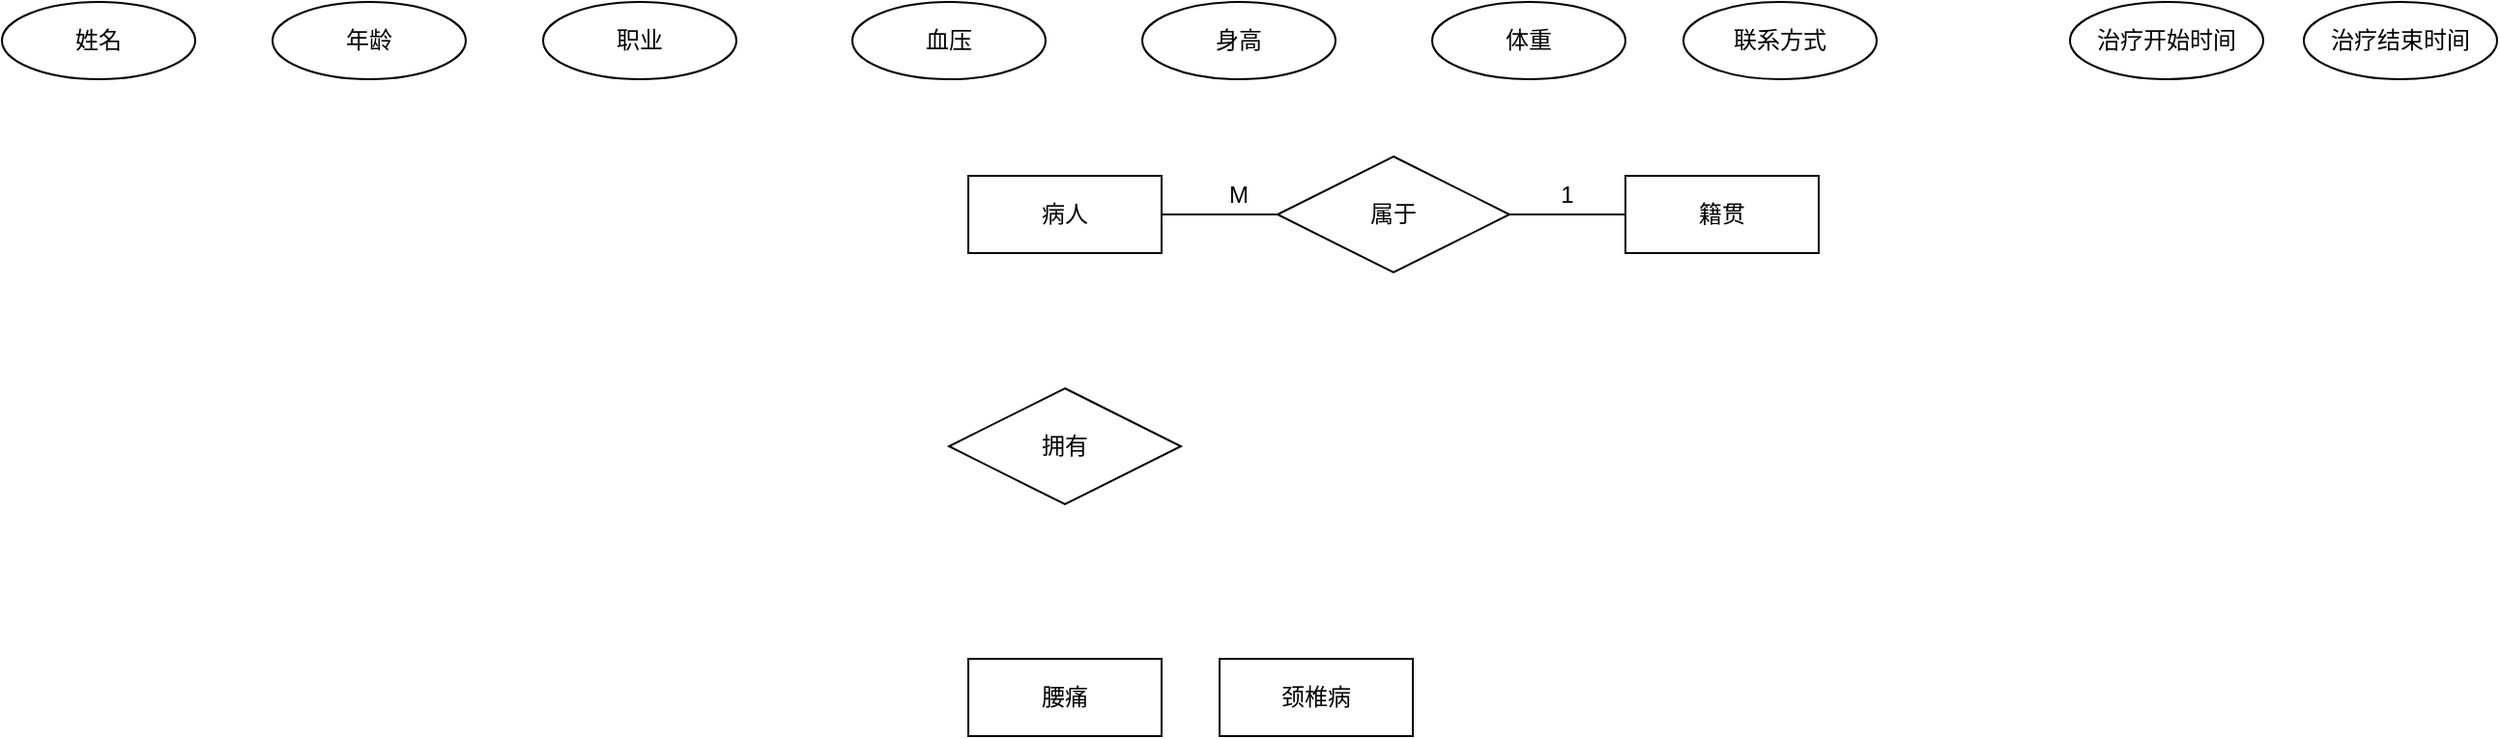 <mxfile version="14.6.11" type="github">
  <diagram id="R2lEEEUBdFMjLlhIrx00" name="Page-1">
    <mxGraphModel dx="1422" dy="794" grid="1" gridSize="10" guides="1" tooltips="1" connect="1" arrows="1" fold="1" page="1" pageScale="1" pageWidth="850" pageHeight="1100" math="0" shadow="0" extFonts="Permanent Marker^https://fonts.googleapis.com/css?family=Permanent+Marker">
      <root>
        <mxCell id="0" />
        <mxCell id="1" parent="0" />
        <mxCell id="hEHj8BxvONx8-Fv03nRg-1" value="病人" style="whiteSpace=wrap;html=1;align=center;" vertex="1" parent="1">
          <mxGeometry x="520" y="120" width="100" height="40" as="geometry" />
        </mxCell>
        <mxCell id="hEHj8BxvONx8-Fv03nRg-2" value="姓名" style="ellipse;whiteSpace=wrap;html=1;align=center;" vertex="1" parent="1">
          <mxGeometry x="20" y="30" width="100" height="40" as="geometry" />
        </mxCell>
        <mxCell id="hEHj8BxvONx8-Fv03nRg-3" value="年龄" style="ellipse;whiteSpace=wrap;html=1;align=center;" vertex="1" parent="1">
          <mxGeometry x="160" y="30" width="100" height="40" as="geometry" />
        </mxCell>
        <mxCell id="hEHj8BxvONx8-Fv03nRg-4" value="职业" style="ellipse;whiteSpace=wrap;html=1;align=center;" vertex="1" parent="1">
          <mxGeometry x="300" y="30" width="100" height="40" as="geometry" />
        </mxCell>
        <mxCell id="hEHj8BxvONx8-Fv03nRg-6" value="血压" style="ellipse;whiteSpace=wrap;html=1;align=center;" vertex="1" parent="1">
          <mxGeometry x="460" y="30" width="100" height="40" as="geometry" />
        </mxCell>
        <mxCell id="hEHj8BxvONx8-Fv03nRg-7" value="身高" style="ellipse;whiteSpace=wrap;html=1;align=center;" vertex="1" parent="1">
          <mxGeometry x="610" y="30" width="100" height="40" as="geometry" />
        </mxCell>
        <mxCell id="hEHj8BxvONx8-Fv03nRg-8" value="体重" style="ellipse;whiteSpace=wrap;html=1;align=center;" vertex="1" parent="1">
          <mxGeometry x="760" y="30" width="100" height="40" as="geometry" />
        </mxCell>
        <mxCell id="hEHj8BxvONx8-Fv03nRg-9" value="联系方式" style="ellipse;whiteSpace=wrap;html=1;align=center;" vertex="1" parent="1">
          <mxGeometry x="890" y="30" width="100" height="40" as="geometry" />
        </mxCell>
        <mxCell id="hEHj8BxvONx8-Fv03nRg-12" value="腰痛" style="whiteSpace=wrap;html=1;align=center;" vertex="1" parent="1">
          <mxGeometry x="520" y="370" width="100" height="40" as="geometry" />
        </mxCell>
        <mxCell id="hEHj8BxvONx8-Fv03nRg-13" value="拥有" style="shape=rhombus;perimeter=rhombusPerimeter;whiteSpace=wrap;html=1;align=center;" vertex="1" parent="1">
          <mxGeometry x="510" y="230" width="120" height="60" as="geometry" />
        </mxCell>
        <mxCell id="hEHj8BxvONx8-Fv03nRg-14" value="治疗开始时间" style="ellipse;whiteSpace=wrap;html=1;align=center;" vertex="1" parent="1">
          <mxGeometry x="1090" y="30" width="100" height="40" as="geometry" />
        </mxCell>
        <mxCell id="hEHj8BxvONx8-Fv03nRg-15" value="治疗结束时间" style="ellipse;whiteSpace=wrap;html=1;align=center;" vertex="1" parent="1">
          <mxGeometry x="1211" y="30" width="100" height="40" as="geometry" />
        </mxCell>
        <mxCell id="hEHj8BxvONx8-Fv03nRg-16" value="籍贯" style="whiteSpace=wrap;html=1;align=center;" vertex="1" parent="1">
          <mxGeometry x="860" y="120" width="100" height="40" as="geometry" />
        </mxCell>
        <mxCell id="hEHj8BxvONx8-Fv03nRg-17" value="属于" style="shape=rhombus;perimeter=rhombusPerimeter;whiteSpace=wrap;html=1;align=center;" vertex="1" parent="1">
          <mxGeometry x="680" y="110" width="120" height="60" as="geometry" />
        </mxCell>
        <mxCell id="hEHj8BxvONx8-Fv03nRg-18" value="" style="endArrow=none;html=1;entryX=0;entryY=0.5;entryDx=0;entryDy=0;exitX=1;exitY=0.5;exitDx=0;exitDy=0;" edge="1" parent="1" source="hEHj8BxvONx8-Fv03nRg-1" target="hEHj8BxvONx8-Fv03nRg-17">
          <mxGeometry width="50" height="50" relative="1" as="geometry">
            <mxPoint x="610" y="170" as="sourcePoint" />
            <mxPoint x="660" y="120" as="targetPoint" />
          </mxGeometry>
        </mxCell>
        <mxCell id="hEHj8BxvONx8-Fv03nRg-19" value="" style="endArrow=none;html=1;exitX=1;exitY=0.5;exitDx=0;exitDy=0;entryX=0;entryY=0.5;entryDx=0;entryDy=0;" edge="1" parent="1" source="hEHj8BxvONx8-Fv03nRg-17" target="hEHj8BxvONx8-Fv03nRg-16">
          <mxGeometry width="50" height="50" relative="1" as="geometry">
            <mxPoint x="810" y="140" as="sourcePoint" />
            <mxPoint x="840" y="140" as="targetPoint" />
          </mxGeometry>
        </mxCell>
        <mxCell id="hEHj8BxvONx8-Fv03nRg-20" value="M" style="text;html=1;strokeColor=none;fillColor=none;align=center;verticalAlign=middle;whiteSpace=wrap;rounded=0;" vertex="1" parent="1">
          <mxGeometry x="640" y="120" width="40" height="20" as="geometry" />
        </mxCell>
        <mxCell id="hEHj8BxvONx8-Fv03nRg-21" value="1" style="text;html=1;strokeColor=none;fillColor=none;align=center;verticalAlign=middle;whiteSpace=wrap;rounded=0;" vertex="1" parent="1">
          <mxGeometry x="810" y="120" width="40" height="20" as="geometry" />
        </mxCell>
        <mxCell id="hEHj8BxvONx8-Fv03nRg-22" value="颈椎病" style="whiteSpace=wrap;html=1;align=center;" vertex="1" parent="1">
          <mxGeometry x="650" y="370" width="100" height="40" as="geometry" />
        </mxCell>
      </root>
    </mxGraphModel>
  </diagram>
</mxfile>
